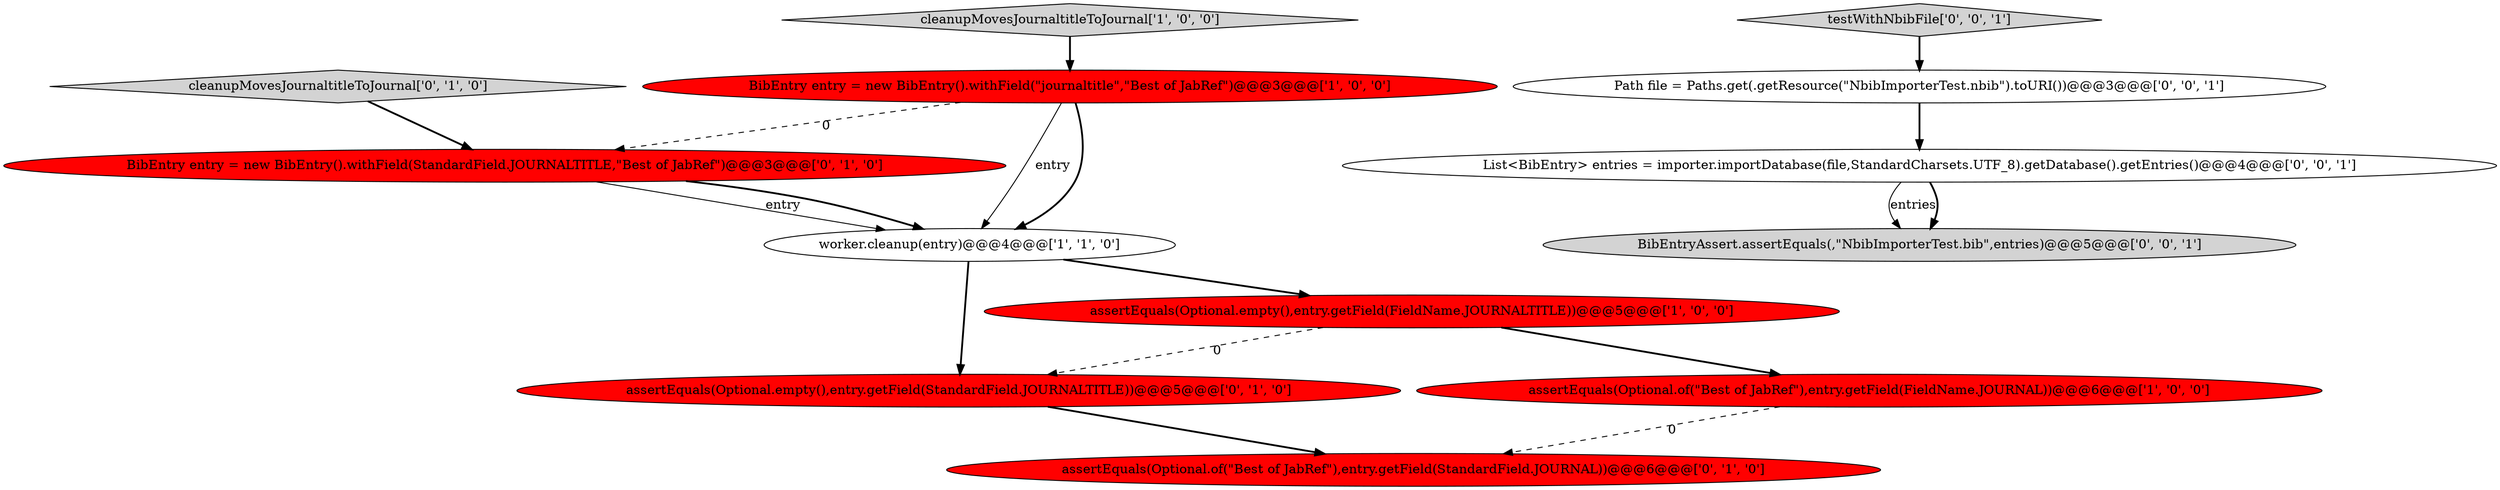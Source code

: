 digraph {
5 [style = filled, label = "assertEquals(Optional.of(\"Best of JabRef\"),entry.getField(StandardField.JOURNAL))@@@6@@@['0', '1', '0']", fillcolor = red, shape = ellipse image = "AAA1AAABBB2BBB"];
6 [style = filled, label = "cleanupMovesJournaltitleToJournal['0', '1', '0']", fillcolor = lightgray, shape = diamond image = "AAA0AAABBB2BBB"];
7 [style = filled, label = "BibEntry entry = new BibEntry().withField(StandardField.JOURNALTITLE,\"Best of JabRef\")@@@3@@@['0', '1', '0']", fillcolor = red, shape = ellipse image = "AAA1AAABBB2BBB"];
8 [style = filled, label = "assertEquals(Optional.empty(),entry.getField(StandardField.JOURNALTITLE))@@@5@@@['0', '1', '0']", fillcolor = red, shape = ellipse image = "AAA1AAABBB2BBB"];
9 [style = filled, label = "BibEntryAssert.assertEquals(,\"NbibImporterTest.bib\",entries)@@@5@@@['0', '0', '1']", fillcolor = lightgray, shape = ellipse image = "AAA0AAABBB3BBB"];
2 [style = filled, label = "assertEquals(Optional.of(\"Best of JabRef\"),entry.getField(FieldName.JOURNAL))@@@6@@@['1', '0', '0']", fillcolor = red, shape = ellipse image = "AAA1AAABBB1BBB"];
10 [style = filled, label = "Path file = Paths.get(.getResource(\"NbibImporterTest.nbib\").toURI())@@@3@@@['0', '0', '1']", fillcolor = white, shape = ellipse image = "AAA0AAABBB3BBB"];
12 [style = filled, label = "testWithNbibFile['0', '0', '1']", fillcolor = lightgray, shape = diamond image = "AAA0AAABBB3BBB"];
3 [style = filled, label = "cleanupMovesJournaltitleToJournal['1', '0', '0']", fillcolor = lightgray, shape = diamond image = "AAA0AAABBB1BBB"];
1 [style = filled, label = "assertEquals(Optional.empty(),entry.getField(FieldName.JOURNALTITLE))@@@5@@@['1', '0', '0']", fillcolor = red, shape = ellipse image = "AAA1AAABBB1BBB"];
0 [style = filled, label = "BibEntry entry = new BibEntry().withField(\"journaltitle\",\"Best of JabRef\")@@@3@@@['1', '0', '0']", fillcolor = red, shape = ellipse image = "AAA1AAABBB1BBB"];
11 [style = filled, label = "List<BibEntry> entries = importer.importDatabase(file,StandardCharsets.UTF_8).getDatabase().getEntries()@@@4@@@['0', '0', '1']", fillcolor = white, shape = ellipse image = "AAA0AAABBB3BBB"];
4 [style = filled, label = "worker.cleanup(entry)@@@4@@@['1', '1', '0']", fillcolor = white, shape = ellipse image = "AAA0AAABBB1BBB"];
4->8 [style = bold, label=""];
1->8 [style = dashed, label="0"];
2->5 [style = dashed, label="0"];
4->1 [style = bold, label=""];
1->2 [style = bold, label=""];
7->4 [style = solid, label="entry"];
11->9 [style = solid, label="entries"];
0->4 [style = solid, label="entry"];
7->4 [style = bold, label=""];
12->10 [style = bold, label=""];
8->5 [style = bold, label=""];
6->7 [style = bold, label=""];
0->7 [style = dashed, label="0"];
11->9 [style = bold, label=""];
0->4 [style = bold, label=""];
3->0 [style = bold, label=""];
10->11 [style = bold, label=""];
}
